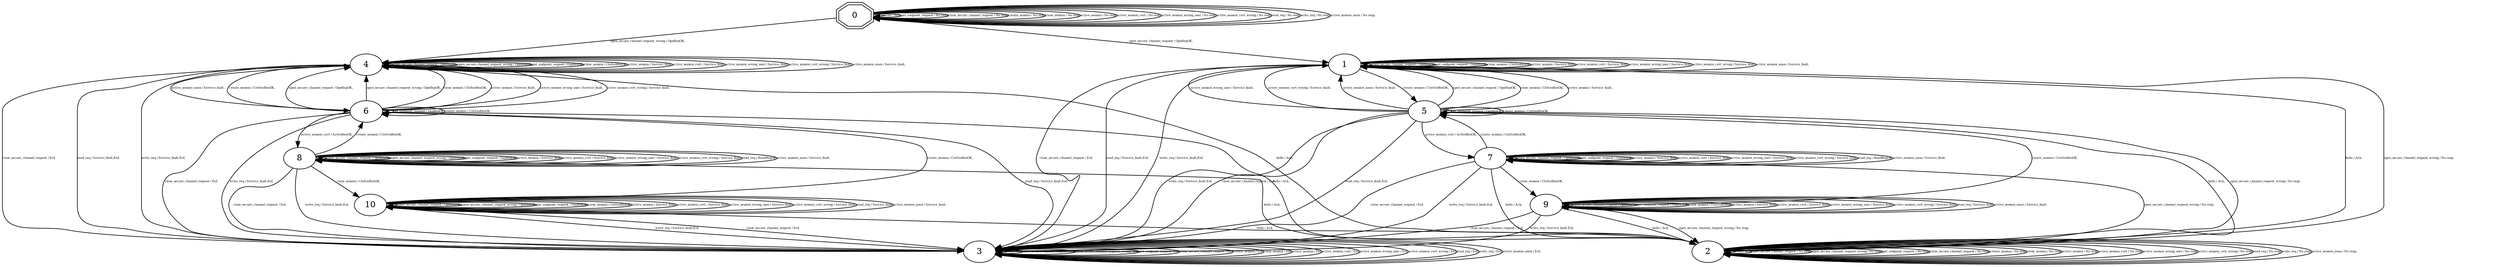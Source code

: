 digraph "Automata" {
"0" [shape=doubleoctagon, style=filled, fillcolor=white, URL="0"];
"4" [shape=ellipse, style=filled, fillcolor=white, URL="4"];
"6" [shape=ellipse, style=filled, fillcolor=white, URL="6"];
"8" [shape=ellipse, style=filled, fillcolor=white, URL="8"];
"10" [shape=ellipse, style=filled, fillcolor=white, URL="10"];
"3" [shape=ellipse, style=filled, fillcolor=white, URL="3"];
"2" [shape=ellipse, style=filled, fillcolor=white, URL="2"];
"1" [shape=ellipse, style=filled, fillcolor=white, URL="1"];
"5" [shape=ellipse, style=filled, fillcolor=white, URL="5"];
"7" [shape=ellipse, style=filled, fillcolor=white, URL="7"];
"9" [shape=ellipse, style=filled, fillcolor=white, URL="9"];
"0" -> "0" [fontsize=5, label="hello / Ack,", URL="t0"];
"0" -> "1" [fontsize=5, label="open_secure_channel_request / OpnRepOK,", URL="t1"];
"0" -> "4" [fontsize=5, label="open_secure_channel_request_wrong / OpnRepOK,", URL="t2"];
"0" -> "0" [fontsize=5, label="get_endpoint_request / No resp,", URL="t3"];
"0" -> "0" [fontsize=5, label="close_secure_channel_request / No resp,", URL="t4"];
"0" -> "0" [fontsize=5, label="create_session / No resp,", URL="t5"];
"0" -> "0" [fontsize=5, label="close_session / No resp,", URL="t6"];
"0" -> "0" [fontsize=5, label="active_session / No resp,", URL="t7"];
"0" -> "0" [fontsize=5, label="active_session_cert / No resp,", URL="t8"];
"0" -> "0" [fontsize=5, label="active_session_wrong_user / No resp,", URL="t9"];
"0" -> "0" [fontsize=5, label="active_session_cert_wrong / No resp,", URL="t10"];
"0" -> "0" [fontsize=5, label="read_req / No resp,", URL="t11"];
"0" -> "0" [fontsize=5, label="write_req / No resp,", URL="t12"];
"0" -> "0" [fontsize=5, label="active_session_anon / No resp,", URL="t13"];
"4" -> "2" [fontsize=5, label="hello / Ack,", URL="t56"];
"4" -> "4" [fontsize=5, label="open_secure_channel_request / OpnRepOK,", URL="t57"];
"4" -> "4" [fontsize=5, label="open_secure_channel_request_wrong / OpnRepOK,", URL="t58"];
"4" -> "4" [fontsize=5, label="get_endpoint_request / GepResOK,", URL="t59"];
"4" -> "3" [fontsize=5, label="close_secure_channel_request / Eof,", URL="t60"];
"4" -> "6" [fontsize=5, label="create_session / CreSesResOK,", URL="t61"];
"4" -> "4" [fontsize=5, label="close_session / CloSesResOK,", URL="t62"];
"4" -> "4" [fontsize=5, label="active_session / Service_fault,", URL="t63"];
"4" -> "4" [fontsize=5, label="active_session_cert / Service_fault,", URL="t64"];
"4" -> "4" [fontsize=5, label="active_session_wrong_user / Service_fault,", URL="t65"];
"4" -> "4" [fontsize=5, label="active_session_cert_wrong / Service_fault,", URL="t66"];
"4" -> "3" [fontsize=5, label="read_req / Service_fault,Eof,", URL="t67"];
"4" -> "3" [fontsize=5, label="write_req / Service_fault,Eof,", URL="t68"];
"4" -> "4" [fontsize=5, label="active_session_anon / Service_fault,", URL="t69"];
"6" -> "2" [fontsize=5, label="hello / Ack,", URL="t84"];
"6" -> "4" [fontsize=5, label="open_secure_channel_request / OpnRepOK,", URL="t85"];
"6" -> "4" [fontsize=5, label="open_secure_channel_request_wrong / OpnRepOK,", URL="t86"];
"6" -> "6" [fontsize=5, label="get_endpoint_request / GepResOK,", URL="t87"];
"6" -> "3" [fontsize=5, label="close_secure_channel_request / Eof,", URL="t88"];
"6" -> "6" [fontsize=5, label="create_session / CreSesResOK,", URL="t89"];
"6" -> "4" [fontsize=5, label="close_session / CloSesResOK,", URL="t90"];
"6" -> "4" [fontsize=5, label="active_session / Service_fault,", URL="t91"];
"6" -> "8" [fontsize=5, label="active_session_cert / AcSesResOK,", URL="t92"];
"6" -> "4" [fontsize=5, label="active_session_wrong_user / Service_fault,", URL="t93"];
"6" -> "4" [fontsize=5, label="active_session_cert_wrong / Service_fault,", URL="t94"];
"6" -> "3" [fontsize=5, label="read_req / Service_fault,Eof,", URL="t95"];
"6" -> "3" [fontsize=5, label="write_req / Service_fault,Eof,", URL="t96"];
"6" -> "4" [fontsize=5, label="active_session_anon / Service_fault,", URL="t97"];
"8" -> "2" [fontsize=5, label="hello / Ack,", URL="t112"];
"8" -> "8" [fontsize=5, label="open_secure_channel_request / OpnRepOK,", URL="t113"];
"8" -> "8" [fontsize=5, label="open_secure_channel_request_wrong / OpnRepOK,", URL="t114"];
"8" -> "8" [fontsize=5, label="get_endpoint_request / GepResOK,", URL="t115"];
"8" -> "3" [fontsize=5, label="close_secure_channel_request / Eof,", URL="t116"];
"8" -> "6" [fontsize=5, label="create_session / CreSesResOK,", URL="t117"];
"8" -> "10" [fontsize=5, label="close_session / CloSesResOK,", URL="t118"];
"8" -> "8" [fontsize=5, label="active_session / Service_fault,", URL="t119"];
"8" -> "8" [fontsize=5, label="active_session_cert / Service_fault,", URL="t120"];
"8" -> "8" [fontsize=5, label="active_session_wrong_user / Service_fault,", URL="t121"];
"8" -> "8" [fontsize=5, label="active_session_cert_wrong / Service_fault,", URL="t122"];
"8" -> "8" [fontsize=5, label="read_req / ReadRepOK,", URL="t123"];
"8" -> "3" [fontsize=5, label="write_req / Service_fault,Eof,", URL="t124"];
"8" -> "8" [fontsize=5, label="active_session_anon / Service_fault,", URL="t125"];
"10" -> "2" [fontsize=5, label="hello / Ack,", URL="t140"];
"10" -> "10" [fontsize=5, label="open_secure_channel_request / OpnRepOK,", URL="t141"];
"10" -> "10" [fontsize=5, label="open_secure_channel_request_wrong / OpnRepOK,", URL="t142"];
"10" -> "10" [fontsize=5, label="get_endpoint_request / GepResOK,", URL="t143"];
"10" -> "3" [fontsize=5, label="close_secure_channel_request / Eof,", URL="t144"];
"10" -> "6" [fontsize=5, label="create_session / CreSesResOK,", URL="t145"];
"10" -> "10" [fontsize=5, label="close_session / CloSesResOK,", URL="t146"];
"10" -> "10" [fontsize=5, label="active_session / Service_fault,", URL="t147"];
"10" -> "10" [fontsize=5, label="active_session_cert / Service_fault,", URL="t148"];
"10" -> "10" [fontsize=5, label="active_session_wrong_user / Service_fault,", URL="t149"];
"10" -> "10" [fontsize=5, label="active_session_cert_wrong / Service_fault,", URL="t150"];
"10" -> "10" [fontsize=5, label="read_req / Service_fault,", URL="t151"];
"10" -> "3" [fontsize=5, label="write_req / Service_fault,Eof,", URL="t152"];
"10" -> "10" [fontsize=5, label="active_session_anon / Service_fault,", URL="t153"];
"3" -> "3" [fontsize=5, label="hello / Eof,", URL="t42"];
"3" -> "3" [fontsize=5, label="open_secure_channel_request / Eof,", URL="t43"];
"3" -> "3" [fontsize=5, label="open_secure_channel_request_wrong / Eof,", URL="t44"];
"3" -> "3" [fontsize=5, label="get_endpoint_request / Eof,", URL="t45"];
"3" -> "3" [fontsize=5, label="close_secure_channel_request / Eof,", URL="t46"];
"3" -> "3" [fontsize=5, label="create_session / Eof,", URL="t47"];
"3" -> "3" [fontsize=5, label="close_session / Eof,", URL="t48"];
"3" -> "3" [fontsize=5, label="active_session / Eof,", URL="t49"];
"3" -> "3" [fontsize=5, label="active_session_cert / Eof,", URL="t50"];
"3" -> "3" [fontsize=5, label="active_session_wrong_user / Eof,", URL="t51"];
"3" -> "3" [fontsize=5, label="active_session_cert_wrong / Eof,", URL="t52"];
"3" -> "3" [fontsize=5, label="read_req / Eof,", URL="t53"];
"3" -> "3" [fontsize=5, label="write_req / Eof,", URL="t54"];
"3" -> "3" [fontsize=5, label="active_session_anon / Eof,", URL="t55"];
"2" -> "2" [fontsize=5, label="hello / Ack,", URL="t28"];
"2" -> "2" [fontsize=5, label="open_secure_channel_request / No resp,", URL="t29"];
"2" -> "2" [fontsize=5, label="open_secure_channel_request_wrong / No resp,", URL="t30"];
"2" -> "2" [fontsize=5, label="get_endpoint_request / No resp,", URL="t31"];
"2" -> "2" [fontsize=5, label="close_secure_channel_request / No resp,", URL="t32"];
"2" -> "2" [fontsize=5, label="create_session / No resp,", URL="t33"];
"2" -> "2" [fontsize=5, label="close_session / No resp,", URL="t34"];
"2" -> "2" [fontsize=5, label="active_session / No resp,", URL="t35"];
"2" -> "2" [fontsize=5, label="active_session_cert / No resp,", URL="t36"];
"2" -> "2" [fontsize=5, label="active_session_wrong_user / No resp,", URL="t37"];
"2" -> "2" [fontsize=5, label="active_session_cert_wrong / No resp,", URL="t38"];
"2" -> "2" [fontsize=5, label="read_req / No resp,", URL="t39"];
"2" -> "2" [fontsize=5, label="write_req / No resp,", URL="t40"];
"2" -> "2" [fontsize=5, label="active_session_anon / No resp,", URL="t41"];
"1" -> "2" [fontsize=5, label="hello / Ack,", URL="t14"];
"1" -> "1" [fontsize=5, label="open_secure_channel_request / OpnRepOK,", URL="t15"];
"1" -> "2" [fontsize=5, label="open_secure_channel_request_wrong / No resp,", URL="t16"];
"1" -> "1" [fontsize=5, label="get_endpoint_request / GepResOK,", URL="t17"];
"1" -> "3" [fontsize=5, label="close_secure_channel_request / Eof,", URL="t18"];
"1" -> "5" [fontsize=5, label="create_session / CreSesResOK,", URL="t19"];
"1" -> "1" [fontsize=5, label="close_session / CloSesResOK,", URL="t20"];
"1" -> "1" [fontsize=5, label="active_session / Service_fault,", URL="t21"];
"1" -> "1" [fontsize=5, label="active_session_cert / Service_fault,", URL="t22"];
"1" -> "1" [fontsize=5, label="active_session_wrong_user / Service_fault,", URL="t23"];
"1" -> "1" [fontsize=5, label="active_session_cert_wrong / Service_fault,", URL="t24"];
"1" -> "3" [fontsize=5, label="read_req / Service_fault,Eof,", URL="t25"];
"1" -> "3" [fontsize=5, label="write_req / Service_fault,Eof,", URL="t26"];
"1" -> "1" [fontsize=5, label="active_session_anon / Service_fault,", URL="t27"];
"5" -> "2" [fontsize=5, label="hello / Ack,", URL="t70"];
"5" -> "1" [fontsize=5, label="open_secure_channel_request / OpnRepOK,", URL="t71"];
"5" -> "2" [fontsize=5, label="open_secure_channel_request_wrong / No resp,", URL="t72"];
"5" -> "5" [fontsize=5, label="get_endpoint_request / GepResOK,", URL="t73"];
"5" -> "3" [fontsize=5, label="close_secure_channel_request / Eof,", URL="t74"];
"5" -> "5" [fontsize=5, label="create_session / CreSesResOK,", URL="t75"];
"5" -> "1" [fontsize=5, label="close_session / CloSesResOK,", URL="t76"];
"5" -> "1" [fontsize=5, label="active_session / Service_fault,", URL="t77"];
"5" -> "7" [fontsize=5, label="active_session_cert / AcSesResOK,", URL="t78"];
"5" -> "1" [fontsize=5, label="active_session_wrong_user / Service_fault,", URL="t79"];
"5" -> "1" [fontsize=5, label="active_session_cert_wrong / Service_fault,", URL="t80"];
"5" -> "3" [fontsize=5, label="read_req / Service_fault,Eof,", URL="t81"];
"5" -> "3" [fontsize=5, label="write_req / Service_fault,Eof,", URL="t82"];
"5" -> "1" [fontsize=5, label="active_session_anon / Service_fault,", URL="t83"];
"7" -> "2" [fontsize=5, label="hello / Ack,", URL="t98"];
"7" -> "7" [fontsize=5, label="open_secure_channel_request / OpnRepOK,", URL="t99"];
"7" -> "2" [fontsize=5, label="open_secure_channel_request_wrong / No resp,", URL="t100"];
"7" -> "7" [fontsize=5, label="get_endpoint_request / GepResOK,", URL="t101"];
"7" -> "3" [fontsize=5, label="close_secure_channel_request / Eof,", URL="t102"];
"7" -> "5" [fontsize=5, label="create_session / CreSesResOK,", URL="t103"];
"7" -> "9" [fontsize=5, label="close_session / CloSesResOK,", URL="t104"];
"7" -> "7" [fontsize=5, label="active_session / Service_fault,", URL="t105"];
"7" -> "7" [fontsize=5, label="active_session_cert / Service_fault,", URL="t106"];
"7" -> "7" [fontsize=5, label="active_session_wrong_user / Service_fault,", URL="t107"];
"7" -> "7" [fontsize=5, label="active_session_cert_wrong / Service_fault,", URL="t108"];
"7" -> "7" [fontsize=5, label="read_req / ReadRepOK,", URL="t109"];
"7" -> "3" [fontsize=5, label="write_req / Service_fault,Eof,", URL="t110"];
"7" -> "7" [fontsize=5, label="active_session_anon / Service_fault,", URL="t111"];
"9" -> "2" [fontsize=5, label="hello / Ack,", URL="t126"];
"9" -> "9" [fontsize=5, label="open_secure_channel_request / OpnRepOK,", URL="t127"];
"9" -> "2" [fontsize=5, label="open_secure_channel_request_wrong / No resp,", URL="t128"];
"9" -> "9" [fontsize=5, label="get_endpoint_request / GepResOK,", URL="t129"];
"9" -> "3" [fontsize=5, label="close_secure_channel_request / Eof,", URL="t130"];
"9" -> "5" [fontsize=5, label="create_session / CreSesResOK,", URL="t131"];
"9" -> "9" [fontsize=5, label="close_session / CloSesResOK,", URL="t132"];
"9" -> "9" [fontsize=5, label="active_session / Service_fault,", URL="t133"];
"9" -> "9" [fontsize=5, label="active_session_cert / Service_fault,", URL="t134"];
"9" -> "9" [fontsize=5, label="active_session_wrong_user / Service_fault,", URL="t135"];
"9" -> "9" [fontsize=5, label="active_session_cert_wrong / Service_fault,", URL="t136"];
"9" -> "9" [fontsize=5, label="read_req / Service_fault,", URL="t137"];
"9" -> "3" [fontsize=5, label="write_req / Service_fault,Eof,", URL="t138"];
"9" -> "9" [fontsize=5, label="active_session_anon / Service_fault,", URL="t139"];
}